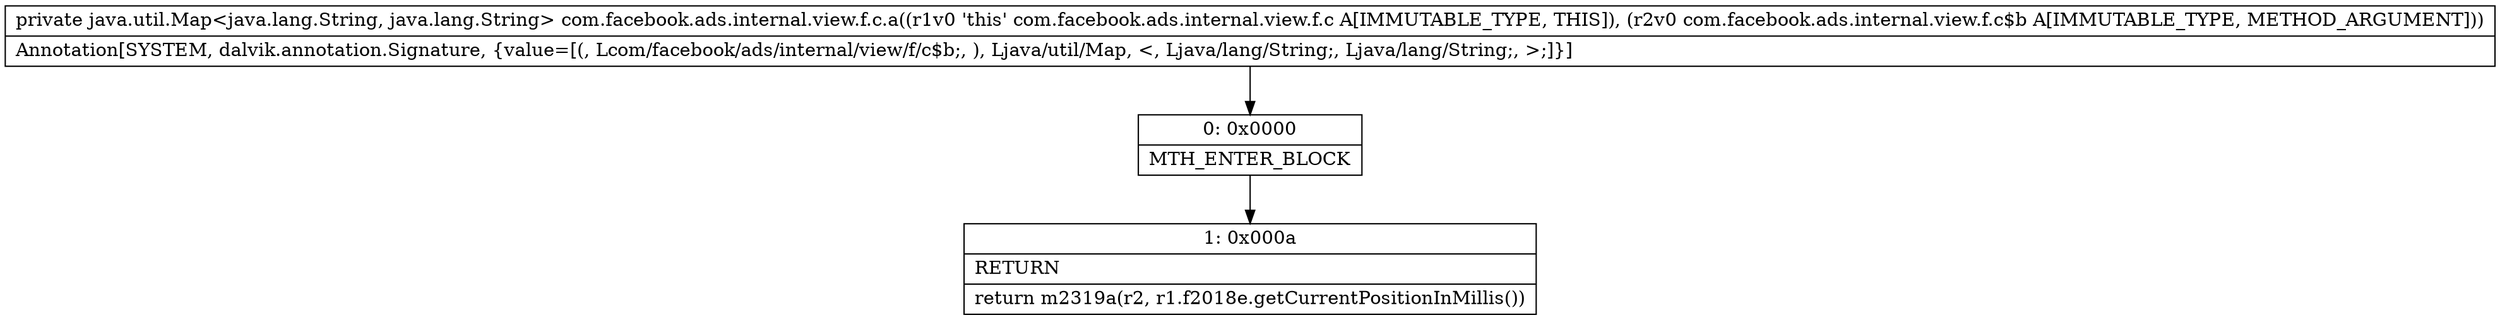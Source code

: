 digraph "CFG forcom.facebook.ads.internal.view.f.c.a(Lcom\/facebook\/ads\/internal\/view\/f\/c$b;)Ljava\/util\/Map;" {
Node_0 [shape=record,label="{0\:\ 0x0000|MTH_ENTER_BLOCK\l}"];
Node_1 [shape=record,label="{1\:\ 0x000a|RETURN\l|return m2319a(r2, r1.f2018e.getCurrentPositionInMillis())\l}"];
MethodNode[shape=record,label="{private java.util.Map\<java.lang.String, java.lang.String\> com.facebook.ads.internal.view.f.c.a((r1v0 'this' com.facebook.ads.internal.view.f.c A[IMMUTABLE_TYPE, THIS]), (r2v0 com.facebook.ads.internal.view.f.c$b A[IMMUTABLE_TYPE, METHOD_ARGUMENT]))  | Annotation[SYSTEM, dalvik.annotation.Signature, \{value=[(, Lcom\/facebook\/ads\/internal\/view\/f\/c$b;, ), Ljava\/util\/Map, \<, Ljava\/lang\/String;, Ljava\/lang\/String;, \>;]\}]\l}"];
MethodNode -> Node_0;
Node_0 -> Node_1;
}

